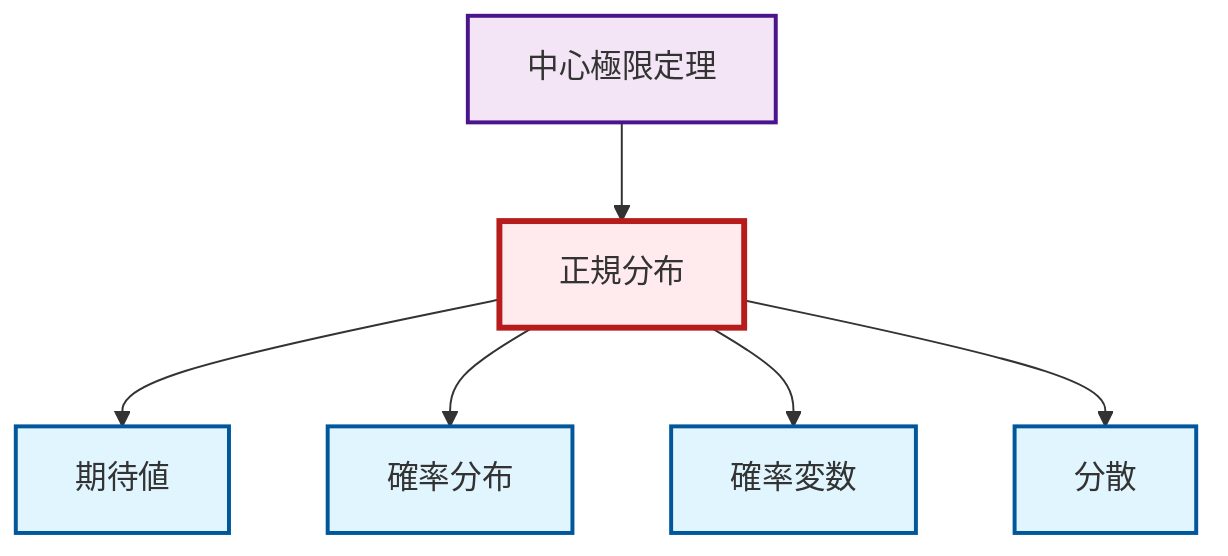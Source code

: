 graph TD
    classDef definition fill:#e1f5fe,stroke:#01579b,stroke-width:2px
    classDef theorem fill:#f3e5f5,stroke:#4a148c,stroke-width:2px
    classDef axiom fill:#fff3e0,stroke:#e65100,stroke-width:2px
    classDef example fill:#e8f5e9,stroke:#1b5e20,stroke-width:2px
    classDef current fill:#ffebee,stroke:#b71c1c,stroke-width:3px
    def-probability-distribution["確率分布"]:::definition
    def-variance["分散"]:::definition
    thm-central-limit["中心極限定理"]:::theorem
    def-random-variable["確率変数"]:::definition
    def-normal-distribution["正規分布"]:::definition
    def-expectation["期待値"]:::definition
    def-normal-distribution --> def-expectation
    def-normal-distribution --> def-probability-distribution
    thm-central-limit --> def-normal-distribution
    def-normal-distribution --> def-random-variable
    def-normal-distribution --> def-variance
    class def-normal-distribution current